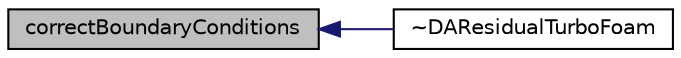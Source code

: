 digraph "correctBoundaryConditions"
{
  bgcolor="transparent";
  edge [fontname="Helvetica",fontsize="10",labelfontname="Helvetica",labelfontsize="10"];
  node [fontname="Helvetica",fontsize="10",shape=record];
  rankdir="LR";
  Node47 [label="correctBoundaryConditions",height=0.2,width=0.4,color="black", fillcolor="grey75", style="filled", fontcolor="black"];
  Node47 -> Node48 [dir="back",color="midnightblue",fontsize="10",style="solid",fontname="Helvetica"];
  Node48 [label="~DAResidualTurboFoam",height=0.2,width=0.4,color="black",URL="$classFoam_1_1DAResidualTurboFoam.html#af94b9b409734d3cf2b6293f0e0ff26af"];
}
